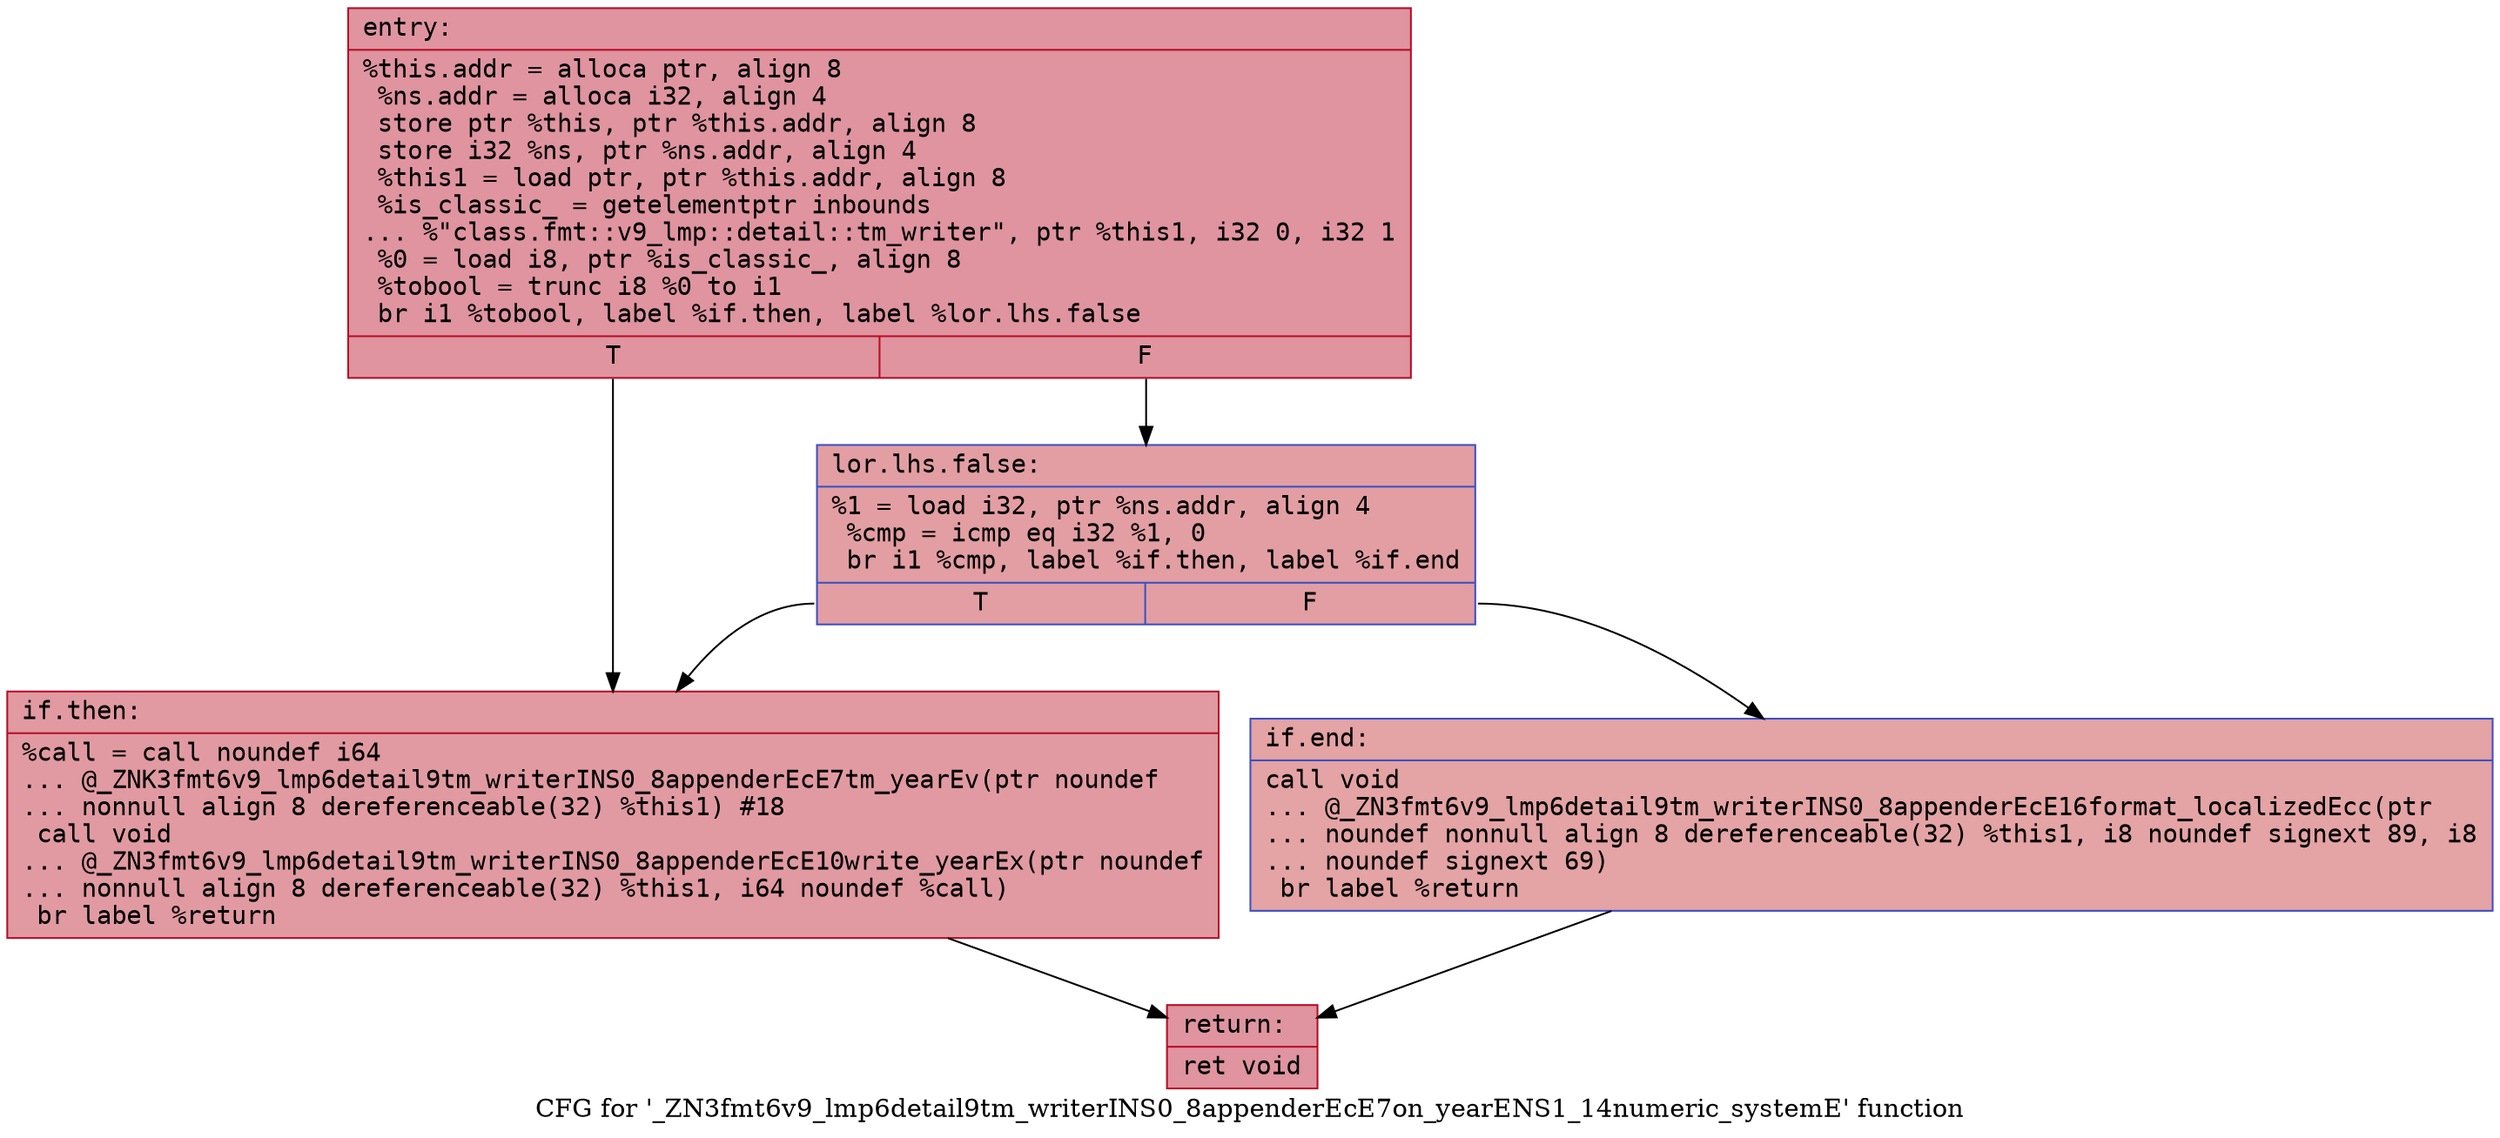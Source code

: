 digraph "CFG for '_ZN3fmt6v9_lmp6detail9tm_writerINS0_8appenderEcE7on_yearENS1_14numeric_systemE' function" {
	label="CFG for '_ZN3fmt6v9_lmp6detail9tm_writerINS0_8appenderEcE7on_yearENS1_14numeric_systemE' function";

	Node0x558416956c20 [shape=record,color="#b70d28ff", style=filled, fillcolor="#b70d2870" fontname="Courier",label="{entry:\l|  %this.addr = alloca ptr, align 8\l  %ns.addr = alloca i32, align 4\l  store ptr %this, ptr %this.addr, align 8\l  store i32 %ns, ptr %ns.addr, align 4\l  %this1 = load ptr, ptr %this.addr, align 8\l  %is_classic_ = getelementptr inbounds\l... %\"class.fmt::v9_lmp::detail::tm_writer\", ptr %this1, i32 0, i32 1\l  %0 = load i8, ptr %is_classic_, align 8\l  %tobool = trunc i8 %0 to i1\l  br i1 %tobool, label %if.then, label %lor.lhs.false\l|{<s0>T|<s1>F}}"];
	Node0x558416956c20:s0 -> Node0x5584169570d0[tooltip="entry -> if.then\nProbability 50.00%" ];
	Node0x558416956c20:s1 -> Node0x558416957140[tooltip="entry -> lor.lhs.false\nProbability 50.00%" ];
	Node0x558416957140 [shape=record,color="#3d50c3ff", style=filled, fillcolor="#be242e70" fontname="Courier",label="{lor.lhs.false:\l|  %1 = load i32, ptr %ns.addr, align 4\l  %cmp = icmp eq i32 %1, 0\l  br i1 %cmp, label %if.then, label %if.end\l|{<s0>T|<s1>F}}"];
	Node0x558416957140:s0 -> Node0x5584169570d0[tooltip="lor.lhs.false -> if.then\nProbability 37.50%" ];
	Node0x558416957140:s1 -> Node0x5584169573a0[tooltip="lor.lhs.false -> if.end\nProbability 62.50%" ];
	Node0x5584169570d0 [shape=record,color="#b70d28ff", style=filled, fillcolor="#bb1b2c70" fontname="Courier",label="{if.then:\l|  %call = call noundef i64\l... @_ZNK3fmt6v9_lmp6detail9tm_writerINS0_8appenderEcE7tm_yearEv(ptr noundef\l... nonnull align 8 dereferenceable(32) %this1) #18\l  call void\l... @_ZN3fmt6v9_lmp6detail9tm_writerINS0_8appenderEcE10write_yearEx(ptr noundef\l... nonnull align 8 dereferenceable(32) %this1, i64 noundef %call)\l  br label %return\l}"];
	Node0x5584169570d0 -> Node0x5584169574c0[tooltip="if.then -> return\nProbability 100.00%" ];
	Node0x5584169573a0 [shape=record,color="#3d50c3ff", style=filled, fillcolor="#c32e3170" fontname="Courier",label="{if.end:\l|  call void\l... @_ZN3fmt6v9_lmp6detail9tm_writerINS0_8appenderEcE16format_localizedEcc(ptr\l... noundef nonnull align 8 dereferenceable(32) %this1, i8 noundef signext 89, i8\l... noundef signext 69)\l  br label %return\l}"];
	Node0x5584169573a0 -> Node0x5584169574c0[tooltip="if.end -> return\nProbability 100.00%" ];
	Node0x5584169574c0 [shape=record,color="#b70d28ff", style=filled, fillcolor="#b70d2870" fontname="Courier",label="{return:\l|  ret void\l}"];
}
